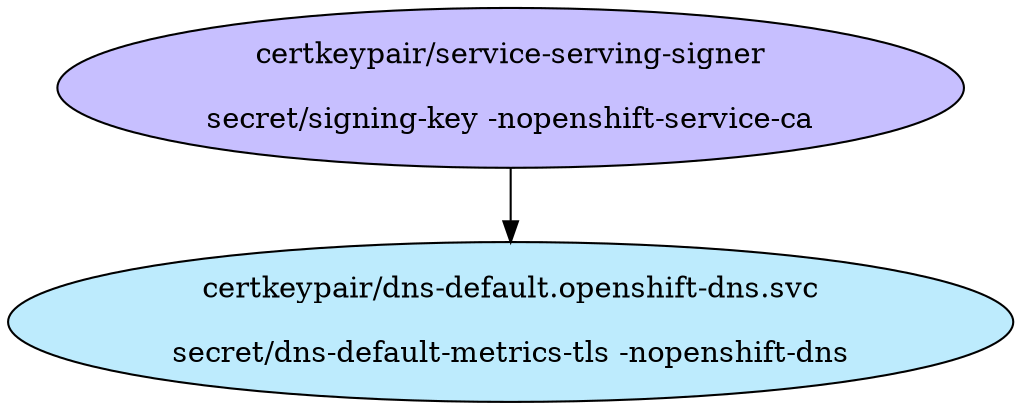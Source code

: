 digraph "Local Certificate" {
  // Node definitions.
  1 [
    label="certkeypair/service-serving-signer\n\nsecret/signing-key -nopenshift-service-ca\n"
    style=filled
    fillcolor="#c7bfff"
  ];
  6 [
    label="certkeypair/dns-default.openshift-dns.svc\n\nsecret/dns-default-metrics-tls -nopenshift-dns\n"
    style=filled
    fillcolor="#bdebfd"
  ];

  // Edge definitions.
  1 -> 6;
}